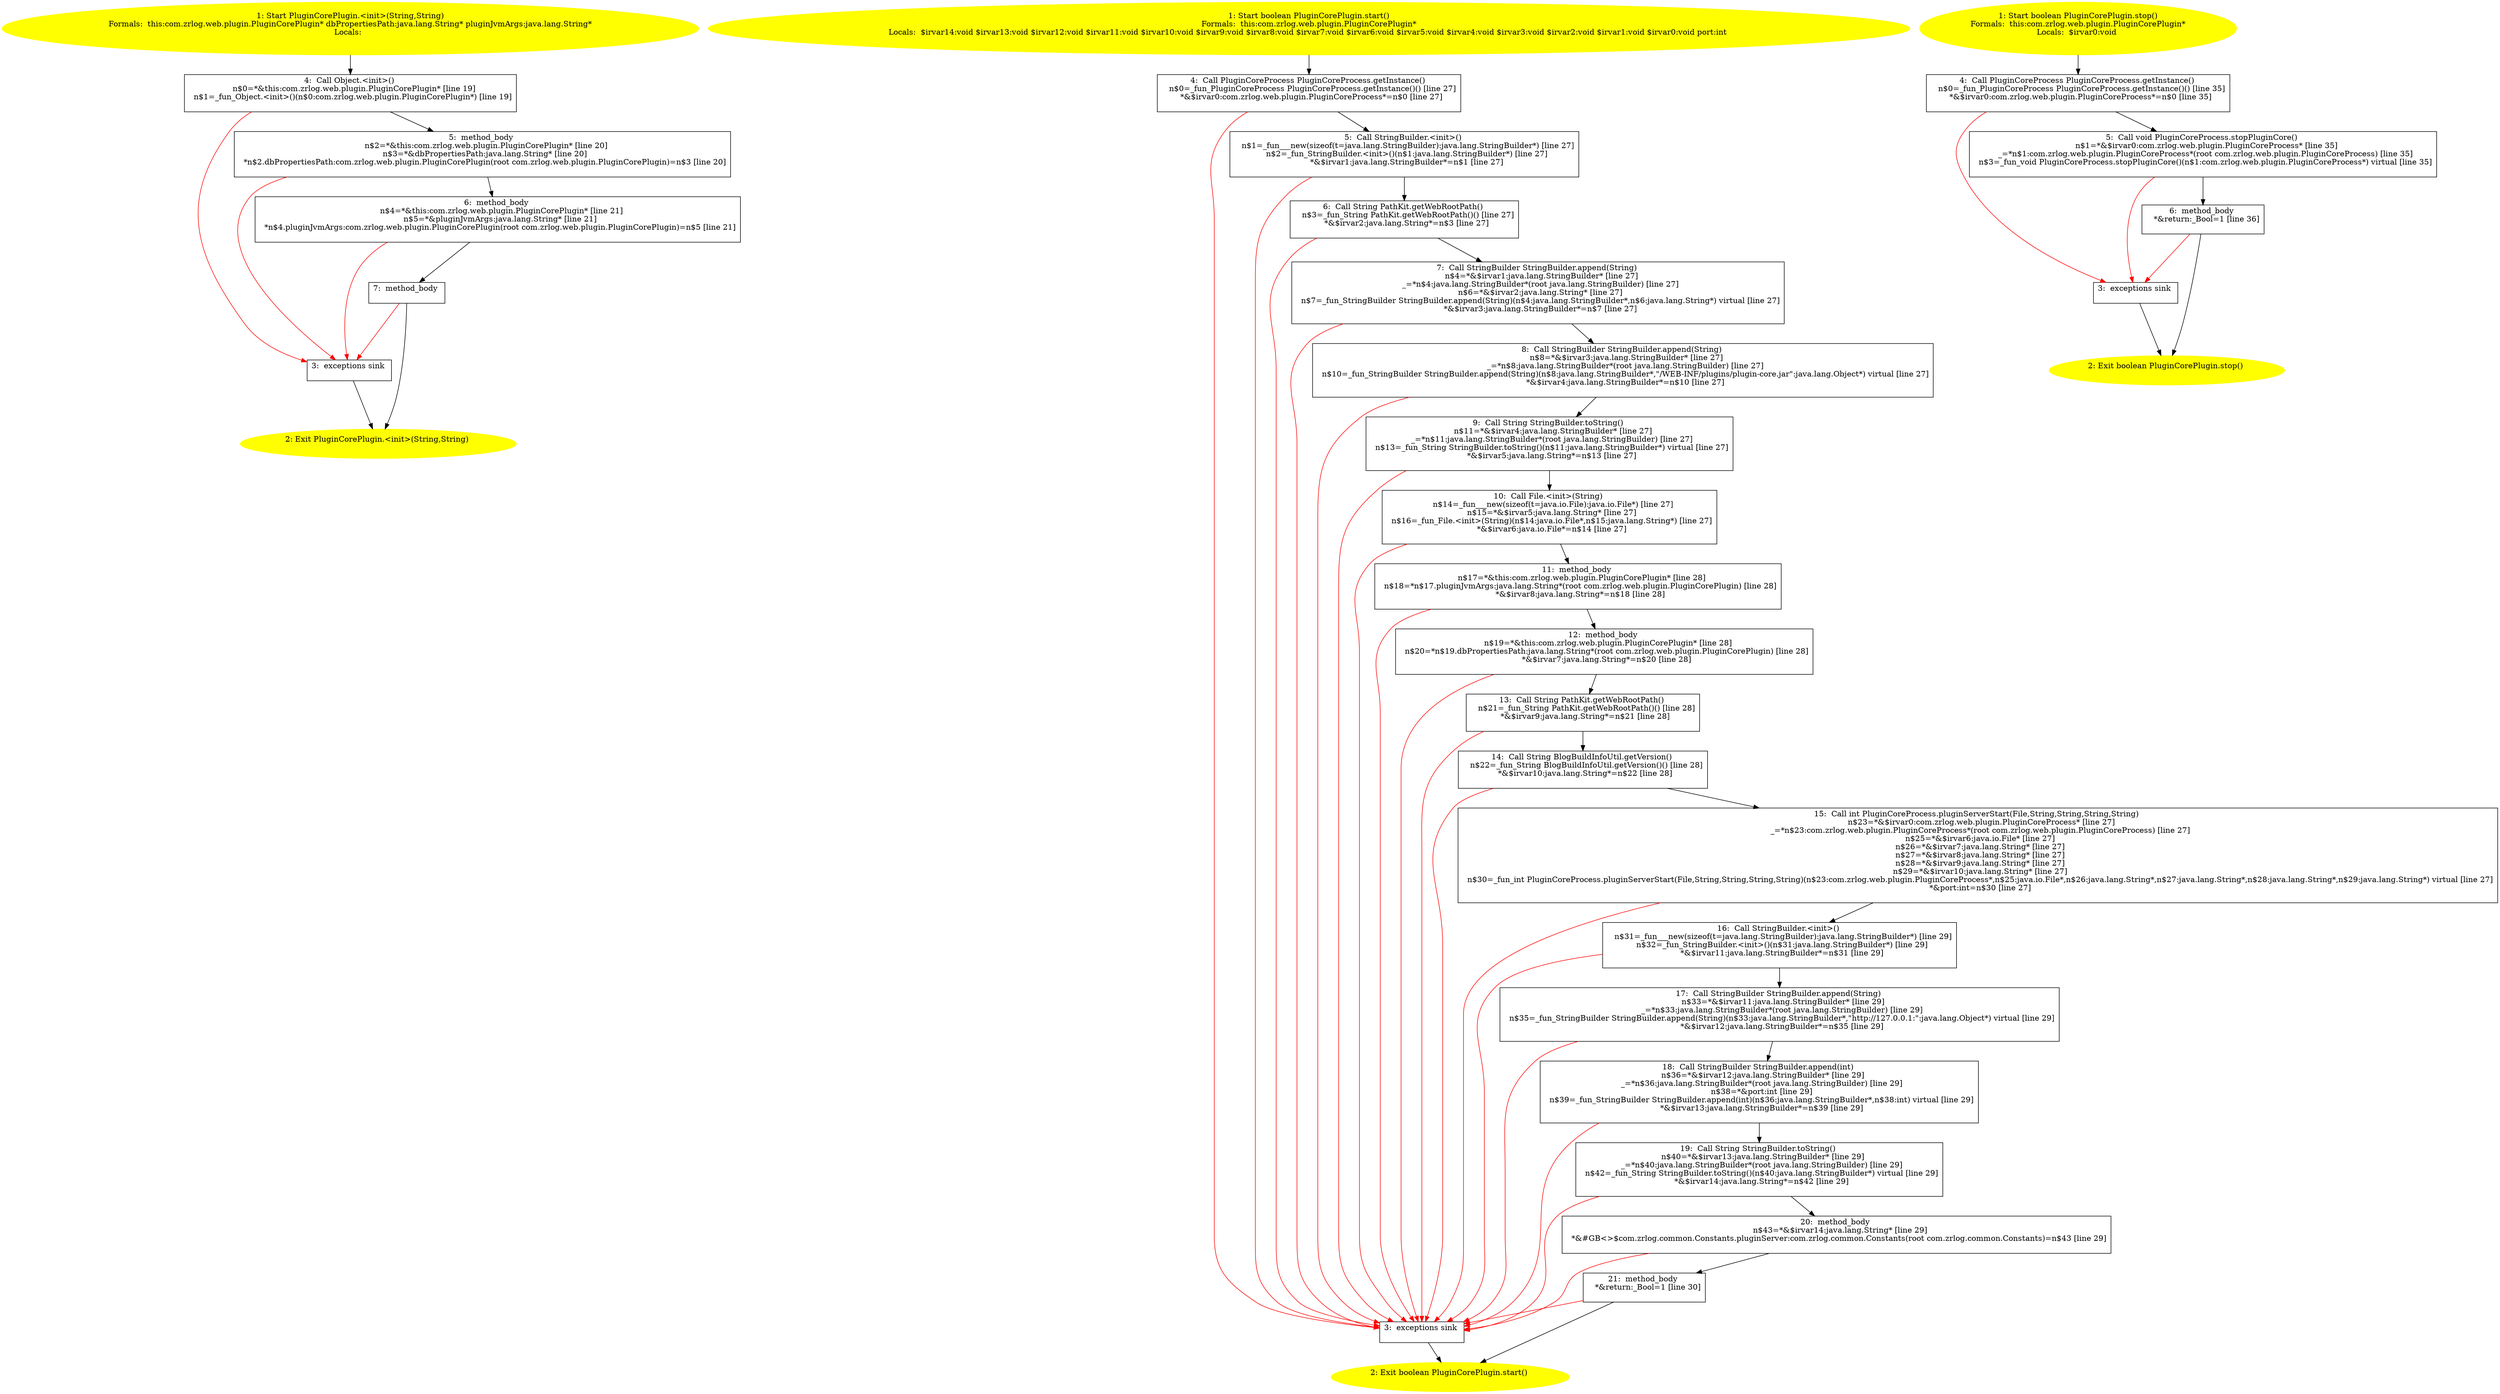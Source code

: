 /* @generated */
digraph cfg {
"com.zrlog.web.plugin.PluginCorePlugin.<init>(java.lang.String,java.lang.String).0f370fdbe9569d606d7607cdf49ea929_1" [label="1: Start PluginCorePlugin.<init>(String,String)\nFormals:  this:com.zrlog.web.plugin.PluginCorePlugin* dbPropertiesPath:java.lang.String* pluginJvmArgs:java.lang.String*\nLocals:  \n  " color=yellow style=filled]
	

	 "com.zrlog.web.plugin.PluginCorePlugin.<init>(java.lang.String,java.lang.String).0f370fdbe9569d606d7607cdf49ea929_1" -> "com.zrlog.web.plugin.PluginCorePlugin.<init>(java.lang.String,java.lang.String).0f370fdbe9569d606d7607cdf49ea929_4" ;
"com.zrlog.web.plugin.PluginCorePlugin.<init>(java.lang.String,java.lang.String).0f370fdbe9569d606d7607cdf49ea929_2" [label="2: Exit PluginCorePlugin.<init>(String,String) \n  " color=yellow style=filled]
	

"com.zrlog.web.plugin.PluginCorePlugin.<init>(java.lang.String,java.lang.String).0f370fdbe9569d606d7607cdf49ea929_3" [label="3:  exceptions sink \n  " shape="box"]
	

	 "com.zrlog.web.plugin.PluginCorePlugin.<init>(java.lang.String,java.lang.String).0f370fdbe9569d606d7607cdf49ea929_3" -> "com.zrlog.web.plugin.PluginCorePlugin.<init>(java.lang.String,java.lang.String).0f370fdbe9569d606d7607cdf49ea929_2" ;
"com.zrlog.web.plugin.PluginCorePlugin.<init>(java.lang.String,java.lang.String).0f370fdbe9569d606d7607cdf49ea929_4" [label="4:  Call Object.<init>() \n   n$0=*&this:com.zrlog.web.plugin.PluginCorePlugin* [line 19]\n  n$1=_fun_Object.<init>()(n$0:com.zrlog.web.plugin.PluginCorePlugin*) [line 19]\n " shape="box"]
	

	 "com.zrlog.web.plugin.PluginCorePlugin.<init>(java.lang.String,java.lang.String).0f370fdbe9569d606d7607cdf49ea929_4" -> "com.zrlog.web.plugin.PluginCorePlugin.<init>(java.lang.String,java.lang.String).0f370fdbe9569d606d7607cdf49ea929_5" ;
	 "com.zrlog.web.plugin.PluginCorePlugin.<init>(java.lang.String,java.lang.String).0f370fdbe9569d606d7607cdf49ea929_4" -> "com.zrlog.web.plugin.PluginCorePlugin.<init>(java.lang.String,java.lang.String).0f370fdbe9569d606d7607cdf49ea929_3" [color="red" ];
"com.zrlog.web.plugin.PluginCorePlugin.<init>(java.lang.String,java.lang.String).0f370fdbe9569d606d7607cdf49ea929_5" [label="5:  method_body \n   n$2=*&this:com.zrlog.web.plugin.PluginCorePlugin* [line 20]\n  n$3=*&dbPropertiesPath:java.lang.String* [line 20]\n  *n$2.dbPropertiesPath:com.zrlog.web.plugin.PluginCorePlugin(root com.zrlog.web.plugin.PluginCorePlugin)=n$3 [line 20]\n " shape="box"]
	

	 "com.zrlog.web.plugin.PluginCorePlugin.<init>(java.lang.String,java.lang.String).0f370fdbe9569d606d7607cdf49ea929_5" -> "com.zrlog.web.plugin.PluginCorePlugin.<init>(java.lang.String,java.lang.String).0f370fdbe9569d606d7607cdf49ea929_6" ;
	 "com.zrlog.web.plugin.PluginCorePlugin.<init>(java.lang.String,java.lang.String).0f370fdbe9569d606d7607cdf49ea929_5" -> "com.zrlog.web.plugin.PluginCorePlugin.<init>(java.lang.String,java.lang.String).0f370fdbe9569d606d7607cdf49ea929_3" [color="red" ];
"com.zrlog.web.plugin.PluginCorePlugin.<init>(java.lang.String,java.lang.String).0f370fdbe9569d606d7607cdf49ea929_6" [label="6:  method_body \n   n$4=*&this:com.zrlog.web.plugin.PluginCorePlugin* [line 21]\n  n$5=*&pluginJvmArgs:java.lang.String* [line 21]\n  *n$4.pluginJvmArgs:com.zrlog.web.plugin.PluginCorePlugin(root com.zrlog.web.plugin.PluginCorePlugin)=n$5 [line 21]\n " shape="box"]
	

	 "com.zrlog.web.plugin.PluginCorePlugin.<init>(java.lang.String,java.lang.String).0f370fdbe9569d606d7607cdf49ea929_6" -> "com.zrlog.web.plugin.PluginCorePlugin.<init>(java.lang.String,java.lang.String).0f370fdbe9569d606d7607cdf49ea929_7" ;
	 "com.zrlog.web.plugin.PluginCorePlugin.<init>(java.lang.String,java.lang.String).0f370fdbe9569d606d7607cdf49ea929_6" -> "com.zrlog.web.plugin.PluginCorePlugin.<init>(java.lang.String,java.lang.String).0f370fdbe9569d606d7607cdf49ea929_3" [color="red" ];
"com.zrlog.web.plugin.PluginCorePlugin.<init>(java.lang.String,java.lang.String).0f370fdbe9569d606d7607cdf49ea929_7" [label="7:  method_body \n  " shape="box"]
	

	 "com.zrlog.web.plugin.PluginCorePlugin.<init>(java.lang.String,java.lang.String).0f370fdbe9569d606d7607cdf49ea929_7" -> "com.zrlog.web.plugin.PluginCorePlugin.<init>(java.lang.String,java.lang.String).0f370fdbe9569d606d7607cdf49ea929_2" ;
	 "com.zrlog.web.plugin.PluginCorePlugin.<init>(java.lang.String,java.lang.String).0f370fdbe9569d606d7607cdf49ea929_7" -> "com.zrlog.web.plugin.PluginCorePlugin.<init>(java.lang.String,java.lang.String).0f370fdbe9569d606d7607cdf49ea929_3" [color="red" ];
"com.zrlog.web.plugin.PluginCorePlugin.start():boolean.eae2a48468c82ddf512b3cef8f159487_1" [label="1: Start boolean PluginCorePlugin.start()\nFormals:  this:com.zrlog.web.plugin.PluginCorePlugin*\nLocals:  $irvar14:void $irvar13:void $irvar12:void $irvar11:void $irvar10:void $irvar9:void $irvar8:void $irvar7:void $irvar6:void $irvar5:void $irvar4:void $irvar3:void $irvar2:void $irvar1:void $irvar0:void port:int \n  " color=yellow style=filled]
	

	 "com.zrlog.web.plugin.PluginCorePlugin.start():boolean.eae2a48468c82ddf512b3cef8f159487_1" -> "com.zrlog.web.plugin.PluginCorePlugin.start():boolean.eae2a48468c82ddf512b3cef8f159487_4" ;
"com.zrlog.web.plugin.PluginCorePlugin.start():boolean.eae2a48468c82ddf512b3cef8f159487_2" [label="2: Exit boolean PluginCorePlugin.start() \n  " color=yellow style=filled]
	

"com.zrlog.web.plugin.PluginCorePlugin.start():boolean.eae2a48468c82ddf512b3cef8f159487_3" [label="3:  exceptions sink \n  " shape="box"]
	

	 "com.zrlog.web.plugin.PluginCorePlugin.start():boolean.eae2a48468c82ddf512b3cef8f159487_3" -> "com.zrlog.web.plugin.PluginCorePlugin.start():boolean.eae2a48468c82ddf512b3cef8f159487_2" ;
"com.zrlog.web.plugin.PluginCorePlugin.start():boolean.eae2a48468c82ddf512b3cef8f159487_4" [label="4:  Call PluginCoreProcess PluginCoreProcess.getInstance() \n   n$0=_fun_PluginCoreProcess PluginCoreProcess.getInstance()() [line 27]\n  *&$irvar0:com.zrlog.web.plugin.PluginCoreProcess*=n$0 [line 27]\n " shape="box"]
	

	 "com.zrlog.web.plugin.PluginCorePlugin.start():boolean.eae2a48468c82ddf512b3cef8f159487_4" -> "com.zrlog.web.plugin.PluginCorePlugin.start():boolean.eae2a48468c82ddf512b3cef8f159487_5" ;
	 "com.zrlog.web.plugin.PluginCorePlugin.start():boolean.eae2a48468c82ddf512b3cef8f159487_4" -> "com.zrlog.web.plugin.PluginCorePlugin.start():boolean.eae2a48468c82ddf512b3cef8f159487_3" [color="red" ];
"com.zrlog.web.plugin.PluginCorePlugin.start():boolean.eae2a48468c82ddf512b3cef8f159487_5" [label="5:  Call StringBuilder.<init>() \n   n$1=_fun___new(sizeof(t=java.lang.StringBuilder):java.lang.StringBuilder*) [line 27]\n  n$2=_fun_StringBuilder.<init>()(n$1:java.lang.StringBuilder*) [line 27]\n  *&$irvar1:java.lang.StringBuilder*=n$1 [line 27]\n " shape="box"]
	

	 "com.zrlog.web.plugin.PluginCorePlugin.start():boolean.eae2a48468c82ddf512b3cef8f159487_5" -> "com.zrlog.web.plugin.PluginCorePlugin.start():boolean.eae2a48468c82ddf512b3cef8f159487_6" ;
	 "com.zrlog.web.plugin.PluginCorePlugin.start():boolean.eae2a48468c82ddf512b3cef8f159487_5" -> "com.zrlog.web.plugin.PluginCorePlugin.start():boolean.eae2a48468c82ddf512b3cef8f159487_3" [color="red" ];
"com.zrlog.web.plugin.PluginCorePlugin.start():boolean.eae2a48468c82ddf512b3cef8f159487_6" [label="6:  Call String PathKit.getWebRootPath() \n   n$3=_fun_String PathKit.getWebRootPath()() [line 27]\n  *&$irvar2:java.lang.String*=n$3 [line 27]\n " shape="box"]
	

	 "com.zrlog.web.plugin.PluginCorePlugin.start():boolean.eae2a48468c82ddf512b3cef8f159487_6" -> "com.zrlog.web.plugin.PluginCorePlugin.start():boolean.eae2a48468c82ddf512b3cef8f159487_7" ;
	 "com.zrlog.web.plugin.PluginCorePlugin.start():boolean.eae2a48468c82ddf512b3cef8f159487_6" -> "com.zrlog.web.plugin.PluginCorePlugin.start():boolean.eae2a48468c82ddf512b3cef8f159487_3" [color="red" ];
"com.zrlog.web.plugin.PluginCorePlugin.start():boolean.eae2a48468c82ddf512b3cef8f159487_7" [label="7:  Call StringBuilder StringBuilder.append(String) \n   n$4=*&$irvar1:java.lang.StringBuilder* [line 27]\n  _=*n$4:java.lang.StringBuilder*(root java.lang.StringBuilder) [line 27]\n  n$6=*&$irvar2:java.lang.String* [line 27]\n  n$7=_fun_StringBuilder StringBuilder.append(String)(n$4:java.lang.StringBuilder*,n$6:java.lang.String*) virtual [line 27]\n  *&$irvar3:java.lang.StringBuilder*=n$7 [line 27]\n " shape="box"]
	

	 "com.zrlog.web.plugin.PluginCorePlugin.start():boolean.eae2a48468c82ddf512b3cef8f159487_7" -> "com.zrlog.web.plugin.PluginCorePlugin.start():boolean.eae2a48468c82ddf512b3cef8f159487_8" ;
	 "com.zrlog.web.plugin.PluginCorePlugin.start():boolean.eae2a48468c82ddf512b3cef8f159487_7" -> "com.zrlog.web.plugin.PluginCorePlugin.start():boolean.eae2a48468c82ddf512b3cef8f159487_3" [color="red" ];
"com.zrlog.web.plugin.PluginCorePlugin.start():boolean.eae2a48468c82ddf512b3cef8f159487_8" [label="8:  Call StringBuilder StringBuilder.append(String) \n   n$8=*&$irvar3:java.lang.StringBuilder* [line 27]\n  _=*n$8:java.lang.StringBuilder*(root java.lang.StringBuilder) [line 27]\n  n$10=_fun_StringBuilder StringBuilder.append(String)(n$8:java.lang.StringBuilder*,\"/WEB-INF/plugins/plugin-core.jar\":java.lang.Object*) virtual [line 27]\n  *&$irvar4:java.lang.StringBuilder*=n$10 [line 27]\n " shape="box"]
	

	 "com.zrlog.web.plugin.PluginCorePlugin.start():boolean.eae2a48468c82ddf512b3cef8f159487_8" -> "com.zrlog.web.plugin.PluginCorePlugin.start():boolean.eae2a48468c82ddf512b3cef8f159487_9" ;
	 "com.zrlog.web.plugin.PluginCorePlugin.start():boolean.eae2a48468c82ddf512b3cef8f159487_8" -> "com.zrlog.web.plugin.PluginCorePlugin.start():boolean.eae2a48468c82ddf512b3cef8f159487_3" [color="red" ];
"com.zrlog.web.plugin.PluginCorePlugin.start():boolean.eae2a48468c82ddf512b3cef8f159487_9" [label="9:  Call String StringBuilder.toString() \n   n$11=*&$irvar4:java.lang.StringBuilder* [line 27]\n  _=*n$11:java.lang.StringBuilder*(root java.lang.StringBuilder) [line 27]\n  n$13=_fun_String StringBuilder.toString()(n$11:java.lang.StringBuilder*) virtual [line 27]\n  *&$irvar5:java.lang.String*=n$13 [line 27]\n " shape="box"]
	

	 "com.zrlog.web.plugin.PluginCorePlugin.start():boolean.eae2a48468c82ddf512b3cef8f159487_9" -> "com.zrlog.web.plugin.PluginCorePlugin.start():boolean.eae2a48468c82ddf512b3cef8f159487_10" ;
	 "com.zrlog.web.plugin.PluginCorePlugin.start():boolean.eae2a48468c82ddf512b3cef8f159487_9" -> "com.zrlog.web.plugin.PluginCorePlugin.start():boolean.eae2a48468c82ddf512b3cef8f159487_3" [color="red" ];
"com.zrlog.web.plugin.PluginCorePlugin.start():boolean.eae2a48468c82ddf512b3cef8f159487_10" [label="10:  Call File.<init>(String) \n   n$14=_fun___new(sizeof(t=java.io.File):java.io.File*) [line 27]\n  n$15=*&$irvar5:java.lang.String* [line 27]\n  n$16=_fun_File.<init>(String)(n$14:java.io.File*,n$15:java.lang.String*) [line 27]\n  *&$irvar6:java.io.File*=n$14 [line 27]\n " shape="box"]
	

	 "com.zrlog.web.plugin.PluginCorePlugin.start():boolean.eae2a48468c82ddf512b3cef8f159487_10" -> "com.zrlog.web.plugin.PluginCorePlugin.start():boolean.eae2a48468c82ddf512b3cef8f159487_11" ;
	 "com.zrlog.web.plugin.PluginCorePlugin.start():boolean.eae2a48468c82ddf512b3cef8f159487_10" -> "com.zrlog.web.plugin.PluginCorePlugin.start():boolean.eae2a48468c82ddf512b3cef8f159487_3" [color="red" ];
"com.zrlog.web.plugin.PluginCorePlugin.start():boolean.eae2a48468c82ddf512b3cef8f159487_11" [label="11:  method_body \n   n$17=*&this:com.zrlog.web.plugin.PluginCorePlugin* [line 28]\n  n$18=*n$17.pluginJvmArgs:java.lang.String*(root com.zrlog.web.plugin.PluginCorePlugin) [line 28]\n  *&$irvar8:java.lang.String*=n$18 [line 28]\n " shape="box"]
	

	 "com.zrlog.web.plugin.PluginCorePlugin.start():boolean.eae2a48468c82ddf512b3cef8f159487_11" -> "com.zrlog.web.plugin.PluginCorePlugin.start():boolean.eae2a48468c82ddf512b3cef8f159487_12" ;
	 "com.zrlog.web.plugin.PluginCorePlugin.start():boolean.eae2a48468c82ddf512b3cef8f159487_11" -> "com.zrlog.web.plugin.PluginCorePlugin.start():boolean.eae2a48468c82ddf512b3cef8f159487_3" [color="red" ];
"com.zrlog.web.plugin.PluginCorePlugin.start():boolean.eae2a48468c82ddf512b3cef8f159487_12" [label="12:  method_body \n   n$19=*&this:com.zrlog.web.plugin.PluginCorePlugin* [line 28]\n  n$20=*n$19.dbPropertiesPath:java.lang.String*(root com.zrlog.web.plugin.PluginCorePlugin) [line 28]\n  *&$irvar7:java.lang.String*=n$20 [line 28]\n " shape="box"]
	

	 "com.zrlog.web.plugin.PluginCorePlugin.start():boolean.eae2a48468c82ddf512b3cef8f159487_12" -> "com.zrlog.web.plugin.PluginCorePlugin.start():boolean.eae2a48468c82ddf512b3cef8f159487_13" ;
	 "com.zrlog.web.plugin.PluginCorePlugin.start():boolean.eae2a48468c82ddf512b3cef8f159487_12" -> "com.zrlog.web.plugin.PluginCorePlugin.start():boolean.eae2a48468c82ddf512b3cef8f159487_3" [color="red" ];
"com.zrlog.web.plugin.PluginCorePlugin.start():boolean.eae2a48468c82ddf512b3cef8f159487_13" [label="13:  Call String PathKit.getWebRootPath() \n   n$21=_fun_String PathKit.getWebRootPath()() [line 28]\n  *&$irvar9:java.lang.String*=n$21 [line 28]\n " shape="box"]
	

	 "com.zrlog.web.plugin.PluginCorePlugin.start():boolean.eae2a48468c82ddf512b3cef8f159487_13" -> "com.zrlog.web.plugin.PluginCorePlugin.start():boolean.eae2a48468c82ddf512b3cef8f159487_14" ;
	 "com.zrlog.web.plugin.PluginCorePlugin.start():boolean.eae2a48468c82ddf512b3cef8f159487_13" -> "com.zrlog.web.plugin.PluginCorePlugin.start():boolean.eae2a48468c82ddf512b3cef8f159487_3" [color="red" ];
"com.zrlog.web.plugin.PluginCorePlugin.start():boolean.eae2a48468c82ddf512b3cef8f159487_14" [label="14:  Call String BlogBuildInfoUtil.getVersion() \n   n$22=_fun_String BlogBuildInfoUtil.getVersion()() [line 28]\n  *&$irvar10:java.lang.String*=n$22 [line 28]\n " shape="box"]
	

	 "com.zrlog.web.plugin.PluginCorePlugin.start():boolean.eae2a48468c82ddf512b3cef8f159487_14" -> "com.zrlog.web.plugin.PluginCorePlugin.start():boolean.eae2a48468c82ddf512b3cef8f159487_15" ;
	 "com.zrlog.web.plugin.PluginCorePlugin.start():boolean.eae2a48468c82ddf512b3cef8f159487_14" -> "com.zrlog.web.plugin.PluginCorePlugin.start():boolean.eae2a48468c82ddf512b3cef8f159487_3" [color="red" ];
"com.zrlog.web.plugin.PluginCorePlugin.start():boolean.eae2a48468c82ddf512b3cef8f159487_15" [label="15:  Call int PluginCoreProcess.pluginServerStart(File,String,String,String,String) \n   n$23=*&$irvar0:com.zrlog.web.plugin.PluginCoreProcess* [line 27]\n  _=*n$23:com.zrlog.web.plugin.PluginCoreProcess*(root com.zrlog.web.plugin.PluginCoreProcess) [line 27]\n  n$25=*&$irvar6:java.io.File* [line 27]\n  n$26=*&$irvar7:java.lang.String* [line 27]\n  n$27=*&$irvar8:java.lang.String* [line 27]\n  n$28=*&$irvar9:java.lang.String* [line 27]\n  n$29=*&$irvar10:java.lang.String* [line 27]\n  n$30=_fun_int PluginCoreProcess.pluginServerStart(File,String,String,String,String)(n$23:com.zrlog.web.plugin.PluginCoreProcess*,n$25:java.io.File*,n$26:java.lang.String*,n$27:java.lang.String*,n$28:java.lang.String*,n$29:java.lang.String*) virtual [line 27]\n  *&port:int=n$30 [line 27]\n " shape="box"]
	

	 "com.zrlog.web.plugin.PluginCorePlugin.start():boolean.eae2a48468c82ddf512b3cef8f159487_15" -> "com.zrlog.web.plugin.PluginCorePlugin.start():boolean.eae2a48468c82ddf512b3cef8f159487_16" ;
	 "com.zrlog.web.plugin.PluginCorePlugin.start():boolean.eae2a48468c82ddf512b3cef8f159487_15" -> "com.zrlog.web.plugin.PluginCorePlugin.start():boolean.eae2a48468c82ddf512b3cef8f159487_3" [color="red" ];
"com.zrlog.web.plugin.PluginCorePlugin.start():boolean.eae2a48468c82ddf512b3cef8f159487_16" [label="16:  Call StringBuilder.<init>() \n   n$31=_fun___new(sizeof(t=java.lang.StringBuilder):java.lang.StringBuilder*) [line 29]\n  n$32=_fun_StringBuilder.<init>()(n$31:java.lang.StringBuilder*) [line 29]\n  *&$irvar11:java.lang.StringBuilder*=n$31 [line 29]\n " shape="box"]
	

	 "com.zrlog.web.plugin.PluginCorePlugin.start():boolean.eae2a48468c82ddf512b3cef8f159487_16" -> "com.zrlog.web.plugin.PluginCorePlugin.start():boolean.eae2a48468c82ddf512b3cef8f159487_17" ;
	 "com.zrlog.web.plugin.PluginCorePlugin.start():boolean.eae2a48468c82ddf512b3cef8f159487_16" -> "com.zrlog.web.plugin.PluginCorePlugin.start():boolean.eae2a48468c82ddf512b3cef8f159487_3" [color="red" ];
"com.zrlog.web.plugin.PluginCorePlugin.start():boolean.eae2a48468c82ddf512b3cef8f159487_17" [label="17:  Call StringBuilder StringBuilder.append(String) \n   n$33=*&$irvar11:java.lang.StringBuilder* [line 29]\n  _=*n$33:java.lang.StringBuilder*(root java.lang.StringBuilder) [line 29]\n  n$35=_fun_StringBuilder StringBuilder.append(String)(n$33:java.lang.StringBuilder*,\"http://127.0.0.1:\":java.lang.Object*) virtual [line 29]\n  *&$irvar12:java.lang.StringBuilder*=n$35 [line 29]\n " shape="box"]
	

	 "com.zrlog.web.plugin.PluginCorePlugin.start():boolean.eae2a48468c82ddf512b3cef8f159487_17" -> "com.zrlog.web.plugin.PluginCorePlugin.start():boolean.eae2a48468c82ddf512b3cef8f159487_18" ;
	 "com.zrlog.web.plugin.PluginCorePlugin.start():boolean.eae2a48468c82ddf512b3cef8f159487_17" -> "com.zrlog.web.plugin.PluginCorePlugin.start():boolean.eae2a48468c82ddf512b3cef8f159487_3" [color="red" ];
"com.zrlog.web.plugin.PluginCorePlugin.start():boolean.eae2a48468c82ddf512b3cef8f159487_18" [label="18:  Call StringBuilder StringBuilder.append(int) \n   n$36=*&$irvar12:java.lang.StringBuilder* [line 29]\n  _=*n$36:java.lang.StringBuilder*(root java.lang.StringBuilder) [line 29]\n  n$38=*&port:int [line 29]\n  n$39=_fun_StringBuilder StringBuilder.append(int)(n$36:java.lang.StringBuilder*,n$38:int) virtual [line 29]\n  *&$irvar13:java.lang.StringBuilder*=n$39 [line 29]\n " shape="box"]
	

	 "com.zrlog.web.plugin.PluginCorePlugin.start():boolean.eae2a48468c82ddf512b3cef8f159487_18" -> "com.zrlog.web.plugin.PluginCorePlugin.start():boolean.eae2a48468c82ddf512b3cef8f159487_19" ;
	 "com.zrlog.web.plugin.PluginCorePlugin.start():boolean.eae2a48468c82ddf512b3cef8f159487_18" -> "com.zrlog.web.plugin.PluginCorePlugin.start():boolean.eae2a48468c82ddf512b3cef8f159487_3" [color="red" ];
"com.zrlog.web.plugin.PluginCorePlugin.start():boolean.eae2a48468c82ddf512b3cef8f159487_19" [label="19:  Call String StringBuilder.toString() \n   n$40=*&$irvar13:java.lang.StringBuilder* [line 29]\n  _=*n$40:java.lang.StringBuilder*(root java.lang.StringBuilder) [line 29]\n  n$42=_fun_String StringBuilder.toString()(n$40:java.lang.StringBuilder*) virtual [line 29]\n  *&$irvar14:java.lang.String*=n$42 [line 29]\n " shape="box"]
	

	 "com.zrlog.web.plugin.PluginCorePlugin.start():boolean.eae2a48468c82ddf512b3cef8f159487_19" -> "com.zrlog.web.plugin.PluginCorePlugin.start():boolean.eae2a48468c82ddf512b3cef8f159487_20" ;
	 "com.zrlog.web.plugin.PluginCorePlugin.start():boolean.eae2a48468c82ddf512b3cef8f159487_19" -> "com.zrlog.web.plugin.PluginCorePlugin.start():boolean.eae2a48468c82ddf512b3cef8f159487_3" [color="red" ];
"com.zrlog.web.plugin.PluginCorePlugin.start():boolean.eae2a48468c82ddf512b3cef8f159487_20" [label="20:  method_body \n   n$43=*&$irvar14:java.lang.String* [line 29]\n  *&#GB<>$com.zrlog.common.Constants.pluginServer:com.zrlog.common.Constants(root com.zrlog.common.Constants)=n$43 [line 29]\n " shape="box"]
	

	 "com.zrlog.web.plugin.PluginCorePlugin.start():boolean.eae2a48468c82ddf512b3cef8f159487_20" -> "com.zrlog.web.plugin.PluginCorePlugin.start():boolean.eae2a48468c82ddf512b3cef8f159487_21" ;
	 "com.zrlog.web.plugin.PluginCorePlugin.start():boolean.eae2a48468c82ddf512b3cef8f159487_20" -> "com.zrlog.web.plugin.PluginCorePlugin.start():boolean.eae2a48468c82ddf512b3cef8f159487_3" [color="red" ];
"com.zrlog.web.plugin.PluginCorePlugin.start():boolean.eae2a48468c82ddf512b3cef8f159487_21" [label="21:  method_body \n   *&return:_Bool=1 [line 30]\n " shape="box"]
	

	 "com.zrlog.web.plugin.PluginCorePlugin.start():boolean.eae2a48468c82ddf512b3cef8f159487_21" -> "com.zrlog.web.plugin.PluginCorePlugin.start():boolean.eae2a48468c82ddf512b3cef8f159487_2" ;
	 "com.zrlog.web.plugin.PluginCorePlugin.start():boolean.eae2a48468c82ddf512b3cef8f159487_21" -> "com.zrlog.web.plugin.PluginCorePlugin.start():boolean.eae2a48468c82ddf512b3cef8f159487_3" [color="red" ];
"com.zrlog.web.plugin.PluginCorePlugin.stop():boolean.5bc4022775d8dcce96f23d907c82b633_1" [label="1: Start boolean PluginCorePlugin.stop()\nFormals:  this:com.zrlog.web.plugin.PluginCorePlugin*\nLocals:  $irvar0:void \n  " color=yellow style=filled]
	

	 "com.zrlog.web.plugin.PluginCorePlugin.stop():boolean.5bc4022775d8dcce96f23d907c82b633_1" -> "com.zrlog.web.plugin.PluginCorePlugin.stop():boolean.5bc4022775d8dcce96f23d907c82b633_4" ;
"com.zrlog.web.plugin.PluginCorePlugin.stop():boolean.5bc4022775d8dcce96f23d907c82b633_2" [label="2: Exit boolean PluginCorePlugin.stop() \n  " color=yellow style=filled]
	

"com.zrlog.web.plugin.PluginCorePlugin.stop():boolean.5bc4022775d8dcce96f23d907c82b633_3" [label="3:  exceptions sink \n  " shape="box"]
	

	 "com.zrlog.web.plugin.PluginCorePlugin.stop():boolean.5bc4022775d8dcce96f23d907c82b633_3" -> "com.zrlog.web.plugin.PluginCorePlugin.stop():boolean.5bc4022775d8dcce96f23d907c82b633_2" ;
"com.zrlog.web.plugin.PluginCorePlugin.stop():boolean.5bc4022775d8dcce96f23d907c82b633_4" [label="4:  Call PluginCoreProcess PluginCoreProcess.getInstance() \n   n$0=_fun_PluginCoreProcess PluginCoreProcess.getInstance()() [line 35]\n  *&$irvar0:com.zrlog.web.plugin.PluginCoreProcess*=n$0 [line 35]\n " shape="box"]
	

	 "com.zrlog.web.plugin.PluginCorePlugin.stop():boolean.5bc4022775d8dcce96f23d907c82b633_4" -> "com.zrlog.web.plugin.PluginCorePlugin.stop():boolean.5bc4022775d8dcce96f23d907c82b633_5" ;
	 "com.zrlog.web.plugin.PluginCorePlugin.stop():boolean.5bc4022775d8dcce96f23d907c82b633_4" -> "com.zrlog.web.plugin.PluginCorePlugin.stop():boolean.5bc4022775d8dcce96f23d907c82b633_3" [color="red" ];
"com.zrlog.web.plugin.PluginCorePlugin.stop():boolean.5bc4022775d8dcce96f23d907c82b633_5" [label="5:  Call void PluginCoreProcess.stopPluginCore() \n   n$1=*&$irvar0:com.zrlog.web.plugin.PluginCoreProcess* [line 35]\n  _=*n$1:com.zrlog.web.plugin.PluginCoreProcess*(root com.zrlog.web.plugin.PluginCoreProcess) [line 35]\n  n$3=_fun_void PluginCoreProcess.stopPluginCore()(n$1:com.zrlog.web.plugin.PluginCoreProcess*) virtual [line 35]\n " shape="box"]
	

	 "com.zrlog.web.plugin.PluginCorePlugin.stop():boolean.5bc4022775d8dcce96f23d907c82b633_5" -> "com.zrlog.web.plugin.PluginCorePlugin.stop():boolean.5bc4022775d8dcce96f23d907c82b633_6" ;
	 "com.zrlog.web.plugin.PluginCorePlugin.stop():boolean.5bc4022775d8dcce96f23d907c82b633_5" -> "com.zrlog.web.plugin.PluginCorePlugin.stop():boolean.5bc4022775d8dcce96f23d907c82b633_3" [color="red" ];
"com.zrlog.web.plugin.PluginCorePlugin.stop():boolean.5bc4022775d8dcce96f23d907c82b633_6" [label="6:  method_body \n   *&return:_Bool=1 [line 36]\n " shape="box"]
	

	 "com.zrlog.web.plugin.PluginCorePlugin.stop():boolean.5bc4022775d8dcce96f23d907c82b633_6" -> "com.zrlog.web.plugin.PluginCorePlugin.stop():boolean.5bc4022775d8dcce96f23d907c82b633_2" ;
	 "com.zrlog.web.plugin.PluginCorePlugin.stop():boolean.5bc4022775d8dcce96f23d907c82b633_6" -> "com.zrlog.web.plugin.PluginCorePlugin.stop():boolean.5bc4022775d8dcce96f23d907c82b633_3" [color="red" ];
}
